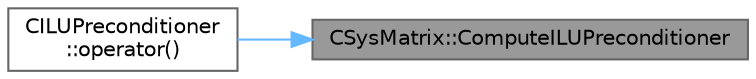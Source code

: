 digraph "CSysMatrix::ComputeILUPreconditioner"
{
 // LATEX_PDF_SIZE
  bgcolor="transparent";
  edge [fontname=Helvetica,fontsize=10,labelfontname=Helvetica,labelfontsize=10];
  node [fontname=Helvetica,fontsize=10,shape=box,height=0.2,width=0.4];
  rankdir="RL";
  Node1 [id="Node000001",label="CSysMatrix::ComputeILUPreconditioner",height=0.2,width=0.4,color="gray40", fillcolor="grey60", style="filled", fontcolor="black",tooltip="Multiply CSysVector by the preconditioner."];
  Node1 -> Node2 [id="edge1_Node000001_Node000002",dir="back",color="steelblue1",style="solid",tooltip=" "];
  Node2 [id="Node000002",label="CILUPreconditioner\l::operator()",height=0.2,width=0.4,color="grey40", fillcolor="white", style="filled",URL="$classCILUPreconditioner.html#a63cbac38cfdc3d7bc06b9c0675b45bbf",tooltip="Operator that defines the preconditioner operation."];
}
